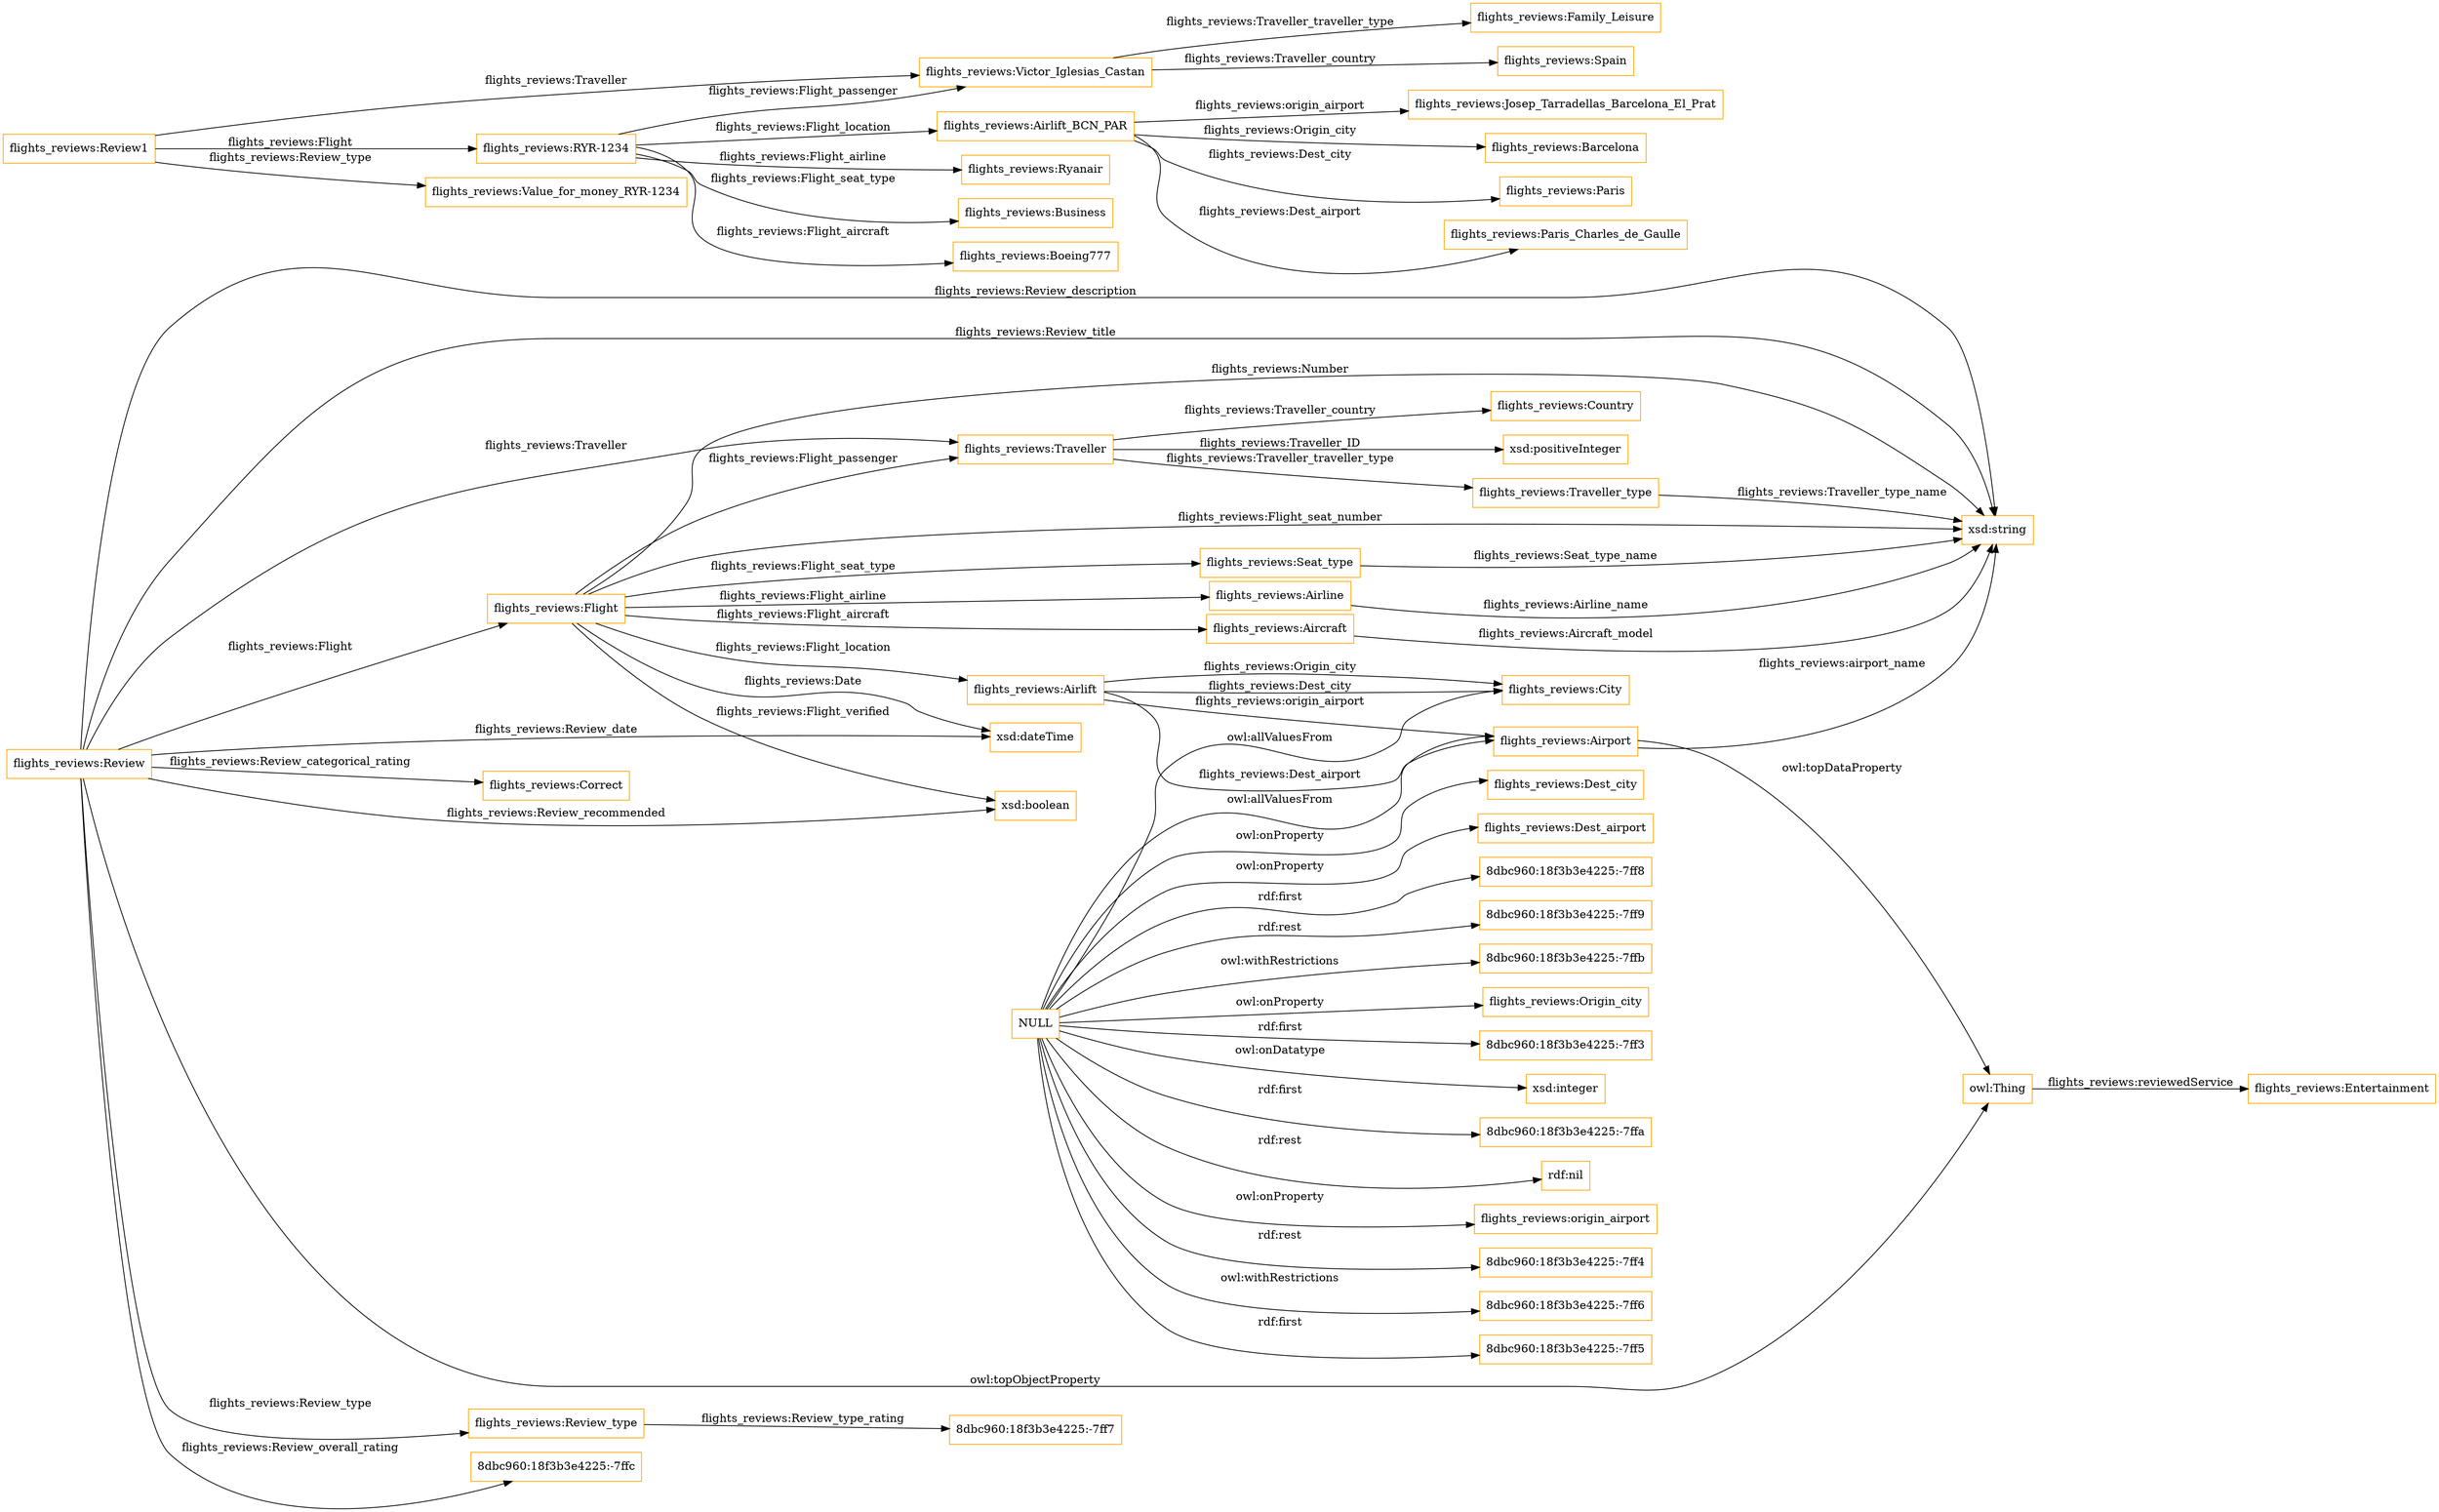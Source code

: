 digraph ar2dtool_diagram { 
rankdir=LR;
size="1501"
node [shape = rectangle, color="orange"]; "flights_reviews:Aircraft" "flights_reviews:Correct" "flights_reviews:Airport" "flights_reviews:Flight" "flights_reviews:Traveller_type" "flights_reviews:Traveller" "flights_reviews:City" "flights_reviews:Airlift" "flights_reviews:Country" "flights_reviews:Entertainment" "flights_reviews:Review" "flights_reviews:Seat_type" "flights_reviews:Review_type" "flights_reviews:Airline" ; /*classes style*/
	"flights_reviews:Review1" -> "flights_reviews:Victor_Iglesias_Castan" [ label = "flights_reviews:Traveller" ];
	"flights_reviews:Review1" -> "flights_reviews:RYR-1234" [ label = "flights_reviews:Flight" ];
	"flights_reviews:Review1" -> "flights_reviews:Value_for_money_RYR-1234" [ label = "flights_reviews:Review_type" ];
	"flights_reviews:Victor_Iglesias_Castan" -> "flights_reviews:Family_Leisure" [ label = "flights_reviews:Traveller_traveller_type" ];
	"flights_reviews:Victor_Iglesias_Castan" -> "flights_reviews:Spain" [ label = "flights_reviews:Traveller_country" ];
	"NULL" -> "flights_reviews:Dest_airport" [ label = "owl:onProperty" ];
	"NULL" -> "8dbc960:18f3b3e4225:-7ff8" [ label = "rdf:first" ];
	"NULL" -> "flights_reviews:City" [ label = "owl:allValuesFrom" ];
	"NULL" -> "8dbc960:18f3b3e4225:-7ff9" [ label = "rdf:rest" ];
	"NULL" -> "8dbc960:18f3b3e4225:-7ffb" [ label = "owl:withRestrictions" ];
	"NULL" -> "flights_reviews:Origin_city" [ label = "owl:onProperty" ];
	"NULL" -> "8dbc960:18f3b3e4225:-7ff3" [ label = "rdf:first" ];
	"NULL" -> "xsd:integer" [ label = "owl:onDatatype" ];
	"NULL" -> "8dbc960:18f3b3e4225:-7ffa" [ label = "rdf:first" ];
	"NULL" -> "flights_reviews:Airport" [ label = "owl:allValuesFrom" ];
	"NULL" -> "rdf:nil" [ label = "rdf:rest" ];
	"NULL" -> "flights_reviews:origin_airport" [ label = "owl:onProperty" ];
	"NULL" -> "8dbc960:18f3b3e4225:-7ff4" [ label = "rdf:rest" ];
	"NULL" -> "8dbc960:18f3b3e4225:-7ff6" [ label = "owl:withRestrictions" ];
	"NULL" -> "8dbc960:18f3b3e4225:-7ff5" [ label = "rdf:first" ];
	"NULL" -> "flights_reviews:Dest_city" [ label = "owl:onProperty" ];
	"flights_reviews:RYR-1234" -> "flights_reviews:Victor_Iglesias_Castan" [ label = "flights_reviews:Flight_passenger" ];
	"flights_reviews:RYR-1234" -> "flights_reviews:Airlift_BCN_PAR" [ label = "flights_reviews:Flight_location" ];
	"flights_reviews:RYR-1234" -> "flights_reviews:Ryanair" [ label = "flights_reviews:Flight_airline" ];
	"flights_reviews:RYR-1234" -> "flights_reviews:Business" [ label = "flights_reviews:Flight_seat_type" ];
	"flights_reviews:RYR-1234" -> "flights_reviews:Boeing777" [ label = "flights_reviews:Flight_aircraft" ];
	"flights_reviews:Airlift_BCN_PAR" -> "flights_reviews:Josep_Tarradellas_Barcelona_El_Prat" [ label = "flights_reviews:origin_airport" ];
	"flights_reviews:Airlift_BCN_PAR" -> "flights_reviews:Barcelona" [ label = "flights_reviews:Origin_city" ];
	"flights_reviews:Airlift_BCN_PAR" -> "flights_reviews:Paris" [ label = "flights_reviews:Dest_city" ];
	"flights_reviews:Airlift_BCN_PAR" -> "flights_reviews:Paris_Charles_de_Gaulle" [ label = "flights_reviews:Dest_airport" ];
	"flights_reviews:Review" -> "xsd:string" [ label = "flights_reviews:Review_description" ];
	"flights_reviews:Flight" -> "xsd:dateTime" [ label = "flights_reviews:Date" ];
	"flights_reviews:Flight" -> "flights_reviews:Seat_type" [ label = "flights_reviews:Flight_seat_type" ];
	"flights_reviews:Traveller" -> "flights_reviews:Country" [ label = "flights_reviews:Traveller_country" ];
	"flights_reviews:Airlift" -> "flights_reviews:Airport" [ label = "flights_reviews:Dest_airport" ];
	"flights_reviews:Review" -> "xsd:string" [ label = "flights_reviews:Review_title" ];
	"flights_reviews:Airport" -> "xsd:string" [ label = "flights_reviews:airport_name" ];
	"flights_reviews:Review" -> "xsd:dateTime" [ label = "flights_reviews:Review_date" ];
	"flights_reviews:Review" -> "flights_reviews:Correct" [ label = "flights_reviews:Review_categorical_rating" ];
	"flights_reviews:Traveller" -> "xsd:positiveInteger" [ label = "flights_reviews:Traveller_ID" ];
	"flights_reviews:Review" -> "owl:Thing" [ label = "owl:topObjectProperty" ];
	"flights_reviews:Flight" -> "flights_reviews:Airline" [ label = "flights_reviews:Flight_airline" ];
	"flights_reviews:Seat_type" -> "xsd:string" [ label = "flights_reviews:Seat_type_name" ];
	"owl:Thing" -> "flights_reviews:Entertainment" [ label = "flights_reviews:reviewedService" ];
	"flights_reviews:Flight" -> "xsd:boolean" [ label = "flights_reviews:Flight_verified" ];
	"flights_reviews:Airline" -> "xsd:string" [ label = "flights_reviews:Airline_name" ];
	"flights_reviews:Flight" -> "xsd:string" [ label = "flights_reviews:Number" ];
	"flights_reviews:Review" -> "flights_reviews:Traveller" [ label = "flights_reviews:Traveller" ];
	"flights_reviews:Review" -> "flights_reviews:Flight" [ label = "flights_reviews:Flight" ];
	"flights_reviews:Review" -> "flights_reviews:Review_type" [ label = "flights_reviews:Review_type" ];
	"flights_reviews:Aircraft" -> "xsd:string" [ label = "flights_reviews:Aircraft_model" ];
	"flights_reviews:Review" -> "8dbc960:18f3b3e4225:-7ffc" [ label = "flights_reviews:Review_overall_rating" ];
	"flights_reviews:Traveller" -> "flights_reviews:Traveller_type" [ label = "flights_reviews:Traveller_traveller_type" ];
	"flights_reviews:Review" -> "xsd:boolean" [ label = "flights_reviews:Review_recommended" ];
	"flights_reviews:Flight" -> "xsd:string" [ label = "flights_reviews:Flight_seat_number" ];
	"flights_reviews:Traveller_type" -> "xsd:string" [ label = "flights_reviews:Traveller_type_name" ];
	"flights_reviews:Airlift" -> "flights_reviews:City" [ label = "flights_reviews:Origin_city" ];
	"flights_reviews:Airlift" -> "flights_reviews:Airport" [ label = "flights_reviews:origin_airport" ];
	"flights_reviews:Flight" -> "flights_reviews:Aircraft" [ label = "flights_reviews:Flight_aircraft" ];
	"flights_reviews:Flight" -> "flights_reviews:Airlift" [ label = "flights_reviews:Flight_location" ];
	"flights_reviews:Review_type" -> "8dbc960:18f3b3e4225:-7ff7" [ label = "flights_reviews:Review_type_rating" ];
	"flights_reviews:Airport" -> "owl:Thing" [ label = "owl:topDataProperty" ];
	"flights_reviews:Flight" -> "flights_reviews:Traveller" [ label = "flights_reviews:Flight_passenger" ];
	"flights_reviews:Airlift" -> "flights_reviews:City" [ label = "flights_reviews:Dest_city" ];

}
